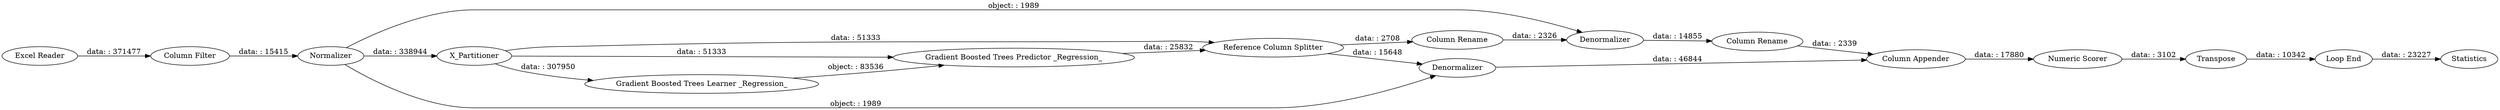 digraph {
	"8864562544067682506_23" [label="Column Filter"]
	"8864562544067682506_81" [label=X_Partitioner]
	"8864562544067682506_33" [label="Numeric Scorer"]
	"8864562544067682506_26" [label=Normalizer]
	"8864562544067682506_30" [label="Column Rename"]
	"8864562544067682506_28" [label=Denormalizer]
	"8864562544067682506_83" [label="Gradient Boosted Trees Predictor _Regression_"]
	"8864562544067682506_80" [label=Statistics]
	"8864562544067682506_82" [label="Gradient Boosted Trees Learner _Regression_"]
	"8864562544067682506_59" [label=Transpose]
	"8864562544067682506_27" [label="Reference Column Splitter"]
	"8864562544067682506_32" [label="Column Appender"]
	"8864562544067682506_72" [label="Loop End"]
	"8864562544067682506_31" [label="Column Rename"]
	"8864562544067682506_34" [label="Excel Reader"]
	"8864562544067682506_29" [label=Denormalizer]
	"8864562544067682506_23" -> "8864562544067682506_26" [label="data: : 15415"]
	"8864562544067682506_83" -> "8864562544067682506_27" [label="data: : 25832"]
	"8864562544067682506_81" -> "8864562544067682506_82" [label="data: : 307950"]
	"8864562544067682506_59" -> "8864562544067682506_72" [label="data: : 10342"]
	"8864562544067682506_28" -> "8864562544067682506_32" [label="data: : 46844"]
	"8864562544067682506_34" -> "8864562544067682506_23" [label="data: : 371477"]
	"8864562544067682506_26" -> "8864562544067682506_29" [label="object: : 1989"]
	"8864562544067682506_26" -> "8864562544067682506_28" [label="object: : 1989"]
	"8864562544067682506_81" -> "8864562544067682506_27" [label="data: : 51333"]
	"8864562544067682506_81" -> "8864562544067682506_83" [label="data: : 51333"]
	"8864562544067682506_27" -> "8864562544067682506_28" [label="data: : 15648"]
	"8864562544067682506_26" -> "8864562544067682506_81" [label="data: : 338944"]
	"8864562544067682506_27" -> "8864562544067682506_30" [label="data: : 2708"]
	"8864562544067682506_72" -> "8864562544067682506_80" [label="data: : 23227"]
	"8864562544067682506_31" -> "8864562544067682506_32" [label="data: : 2339"]
	"8864562544067682506_32" -> "8864562544067682506_33" [label="data: : 17880"]
	"8864562544067682506_82" -> "8864562544067682506_83" [label="object: : 83536"]
	"8864562544067682506_30" -> "8864562544067682506_29" [label="data: : 2326"]
	"8864562544067682506_29" -> "8864562544067682506_31" [label="data: : 14855"]
	"8864562544067682506_33" -> "8864562544067682506_59" [label="data: : 3102"]
	rankdir=LR
}
